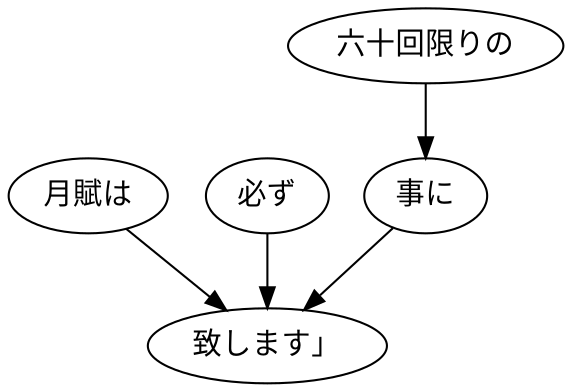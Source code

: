 digraph graph8713 {
	node0 [label="月賦は"];
	node1 [label="必ず"];
	node2 [label="六十回限りの"];
	node3 [label="事に"];
	node4 [label="致します」"];
	node0 -> node4;
	node1 -> node4;
	node2 -> node3;
	node3 -> node4;
}
